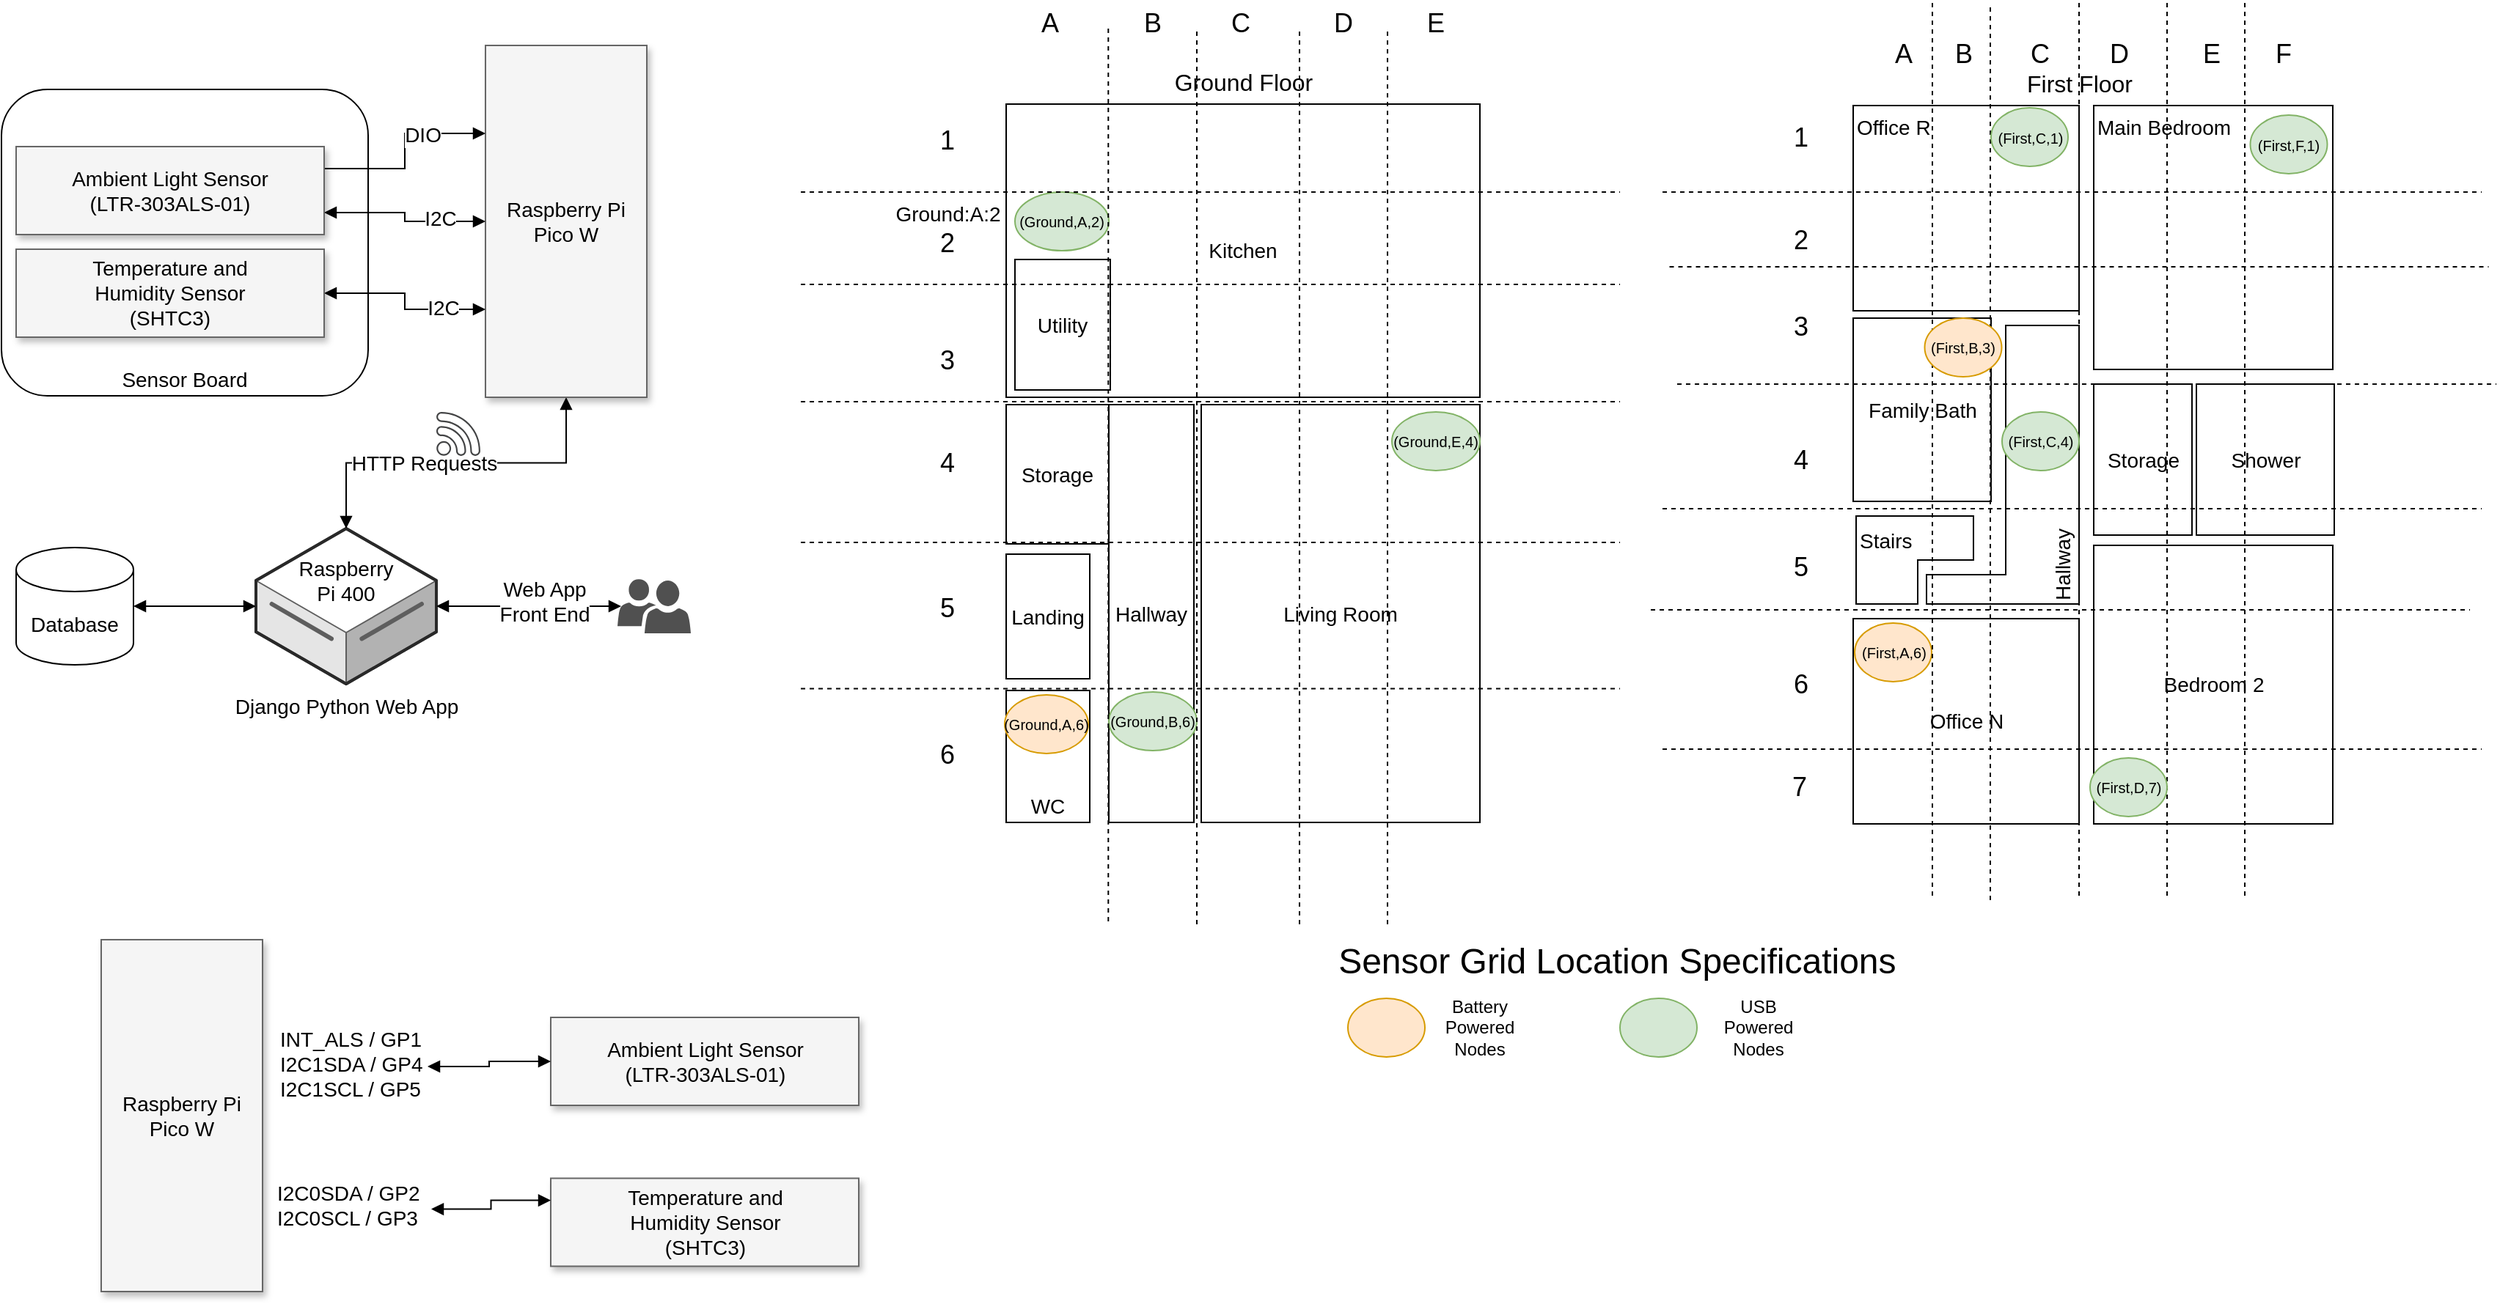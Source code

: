 <mxfile version="20.7.4" type="device"><diagram name="Page-1" id="90a13364-a465-7bf4-72fc-28e22215d7a0"><mxGraphModel dx="2070" dy="1463" grid="1" gridSize="10" guides="1" tooltips="1" connect="1" arrows="1" fold="1" page="1" pageScale="1.5" pageWidth="1169" pageHeight="826" background="none" math="0" shadow="0"><root><mxCell id="0" style=";html=1;"/><mxCell id="1" style=";html=1;" parent="0"/><mxCell id="-YaCeOwvXOxlflOr9bSU-9" value="" style="group" parent="1" vertex="1" connectable="0"><mxGeometry x="42" y="70" width="470" height="435.5" as="geometry"/></mxCell><mxCell id="EJfZzceFalXDPsrweBsW-24" value="&lt;span style=&quot;&quot;&gt;Django Python Web App&lt;/span&gt;" style="verticalLabelPosition=bottom;html=1;verticalAlign=top;strokeWidth=1;align=center;outlineConnect=0;dashed=0;outlineConnect=0;shape=mxgraph.aws3d.dataServer;strokeColor=#5E5E5E;aspect=fixed;fontSize=14;fillColor=none;" parent="-YaCeOwvXOxlflOr9bSU-9" vertex="1"><mxGeometry x="173.5" y="329.5" width="123" height="106" as="geometry"/></mxCell><mxCell id="EJfZzceFalXDPsrweBsW-10" value="Sensor Board" style="rounded=1;whiteSpace=wrap;html=1;fillColor=none;verticalAlign=bottom;fontSize=14;" parent="-YaCeOwvXOxlflOr9bSU-9" vertex="1"><mxGeometry y="30" width="250" height="209" as="geometry"/></mxCell><mxCell id="EJfZzceFalXDPsrweBsW-29" style="edgeStyle=orthogonalEdgeStyle;rounded=0;orthogonalLoop=1;jettySize=auto;html=1;exitX=0.5;exitY=1;exitDx=0;exitDy=0;strokeColor=default;fontSize=14;startArrow=block;startFill=1;endArrow=block;endFill=1;" parent="-YaCeOwvXOxlflOr9bSU-9" source="3a17f1ce550125da-2" target="EJfZzceFalXDPsrweBsW-24" edge="1"><mxGeometry relative="1" as="geometry"/></mxCell><mxCell id="EJfZzceFalXDPsrweBsW-39" value="HTTP Requests" style="edgeLabel;html=1;align=center;verticalAlign=middle;resizable=0;points=[];fontSize=14;" parent="EJfZzceFalXDPsrweBsW-29" vertex="1" connectable="0"><mxGeometry x="0.188" relative="1" as="geometry"><mxPoint as="offset"/></mxGeometry></mxCell><mxCell id="3a17f1ce550125da-2" value="Raspberry Pi&lt;br&gt;Pico W" style="whiteSpace=wrap;html=1;shadow=1;fontSize=14;fillColor=#f5f5f5;strokeColor=#666666;" parent="-YaCeOwvXOxlflOr9bSU-9" vertex="1"><mxGeometry x="330" width="110" height="240" as="geometry"/></mxCell><mxCell id="EJfZzceFalXDPsrweBsW-4" style="edgeStyle=orthogonalEdgeStyle;rounded=0;orthogonalLoop=1;jettySize=auto;html=1;exitX=1;exitY=0.75;exitDx=0;exitDy=0;entryX=0;entryY=0.5;entryDx=0;entryDy=0;strokeColor=default;startArrow=block;startFill=1;endArrow=block;endFill=1;" parent="-YaCeOwvXOxlflOr9bSU-9" source="3a17f1ce550125da-4" target="3a17f1ce550125da-2" edge="1"><mxGeometry relative="1" as="geometry"/></mxCell><mxCell id="EJfZzceFalXDPsrweBsW-36" value="I2C&lt;br&gt;" style="edgeLabel;html=1;align=center;verticalAlign=middle;resizable=0;points=[];fontSize=14;" parent="EJfZzceFalXDPsrweBsW-4" vertex="1" connectable="0"><mxGeometry x="0.457" y="2" relative="1" as="geometry"><mxPoint as="offset"/></mxGeometry></mxCell><mxCell id="EJfZzceFalXDPsrweBsW-28" style="edgeStyle=orthogonalEdgeStyle;rounded=0;orthogonalLoop=1;jettySize=auto;html=1;exitX=1;exitY=0.25;exitDx=0;exitDy=0;entryX=0;entryY=0.25;entryDx=0;entryDy=0;strokeColor=default;fontSize=14;startArrow=none;startFill=0;endArrow=block;endFill=1;" parent="-YaCeOwvXOxlflOr9bSU-9" source="3a17f1ce550125da-4" target="3a17f1ce550125da-2" edge="1"><mxGeometry relative="1" as="geometry"/></mxCell><mxCell id="EJfZzceFalXDPsrweBsW-38" value="DIO" style="edgeLabel;html=1;align=center;verticalAlign=middle;resizable=0;points=[];fontSize=14;" parent="EJfZzceFalXDPsrweBsW-28" vertex="1" connectable="0"><mxGeometry x="0.336" relative="1" as="geometry"><mxPoint x="1" y="1" as="offset"/></mxGeometry></mxCell><mxCell id="3a17f1ce550125da-4" value="Ambient Light Sensor&lt;br&gt;(LTR-303ALS-01)" style="whiteSpace=wrap;html=1;shadow=1;fontSize=14;fillColor=#f5f5f5;strokeColor=#666666;" parent="-YaCeOwvXOxlflOr9bSU-9" vertex="1"><mxGeometry x="10" y="69" width="210" height="60" as="geometry"/></mxCell><mxCell id="EJfZzceFalXDPsrweBsW-5" style="edgeStyle=orthogonalEdgeStyle;rounded=0;orthogonalLoop=1;jettySize=auto;html=1;exitX=1;exitY=0.5;exitDx=0;exitDy=0;strokeColor=default;startArrow=block;startFill=1;endArrow=block;endFill=1;entryX=0;entryY=0.75;entryDx=0;entryDy=0;" parent="-YaCeOwvXOxlflOr9bSU-9" source="3a17f1ce550125da-5" target="3a17f1ce550125da-2" edge="1"><mxGeometry relative="1" as="geometry"/></mxCell><mxCell id="EJfZzceFalXDPsrweBsW-37" value="I2C" style="edgeLabel;html=1;align=center;verticalAlign=middle;resizable=0;points=[];fontSize=14;" parent="EJfZzceFalXDPsrweBsW-5" vertex="1" connectable="0"><mxGeometry x="0.512" y="2" relative="1" as="geometry"><mxPoint y="1" as="offset"/></mxGeometry></mxCell><mxCell id="3a17f1ce550125da-5" value="Temperature and&lt;br style=&quot;font-size: 14px;&quot;&gt;Humidity Sensor &lt;br&gt;(SHTC3)" style="whiteSpace=wrap;html=1;shadow=1;fontSize=14;fillColor=#f5f5f5;strokeColor=#666666;" parent="-YaCeOwvXOxlflOr9bSU-9" vertex="1"><mxGeometry x="10" y="139" width="210" height="60" as="geometry"/></mxCell><mxCell id="EJfZzceFalXDPsrweBsW-25" style="edgeStyle=orthogonalEdgeStyle;rounded=0;orthogonalLoop=1;jettySize=auto;html=1;exitX=1;exitY=0.5;exitDx=0;exitDy=0;exitPerimeter=0;strokeColor=default;fontSize=14;startArrow=block;startFill=1;endArrow=block;endFill=1;" parent="-YaCeOwvXOxlflOr9bSU-9" source="EJfZzceFalXDPsrweBsW-18" target="EJfZzceFalXDPsrweBsW-24" edge="1"><mxGeometry relative="1" as="geometry"/></mxCell><mxCell id="EJfZzceFalXDPsrweBsW-18" value="Database" style="shape=cylinder3;whiteSpace=wrap;html=1;boundedLbl=1;backgroundOutline=1;size=15;fontSize=14;fillColor=none;" parent="-YaCeOwvXOxlflOr9bSU-9" vertex="1"><mxGeometry x="10" y="342.5" width="80" height="80" as="geometry"/></mxCell><mxCell id="EJfZzceFalXDPsrweBsW-30" value="" style="sketch=0;pointerEvents=1;shadow=0;dashed=0;html=1;strokeColor=none;fillColor=#434445;aspect=fixed;labelPosition=center;verticalLabelPosition=bottom;verticalAlign=top;align=center;outlineConnect=0;shape=mxgraph.vvd.wi_fi;fontSize=14;" parent="-YaCeOwvXOxlflOr9bSU-9" vertex="1"><mxGeometry x="296.5" y="250" width="30" height="30" as="geometry"/></mxCell><mxCell id="EJfZzceFalXDPsrweBsW-31" value="Raspberry Pi 400" style="text;html=1;strokeColor=none;fillColor=none;align=center;verticalAlign=middle;whiteSpace=wrap;rounded=0;fontSize=14;" parent="-YaCeOwvXOxlflOr9bSU-9" vertex="1"><mxGeometry x="205" y="350" width="60" height="30" as="geometry"/></mxCell><mxCell id="EJfZzceFalXDPsrweBsW-33" style="edgeStyle=orthogonalEdgeStyle;rounded=0;orthogonalLoop=1;jettySize=auto;html=1;exitX=0.05;exitY=0.5;exitDx=0;exitDy=0;exitPerimeter=0;strokeColor=default;fontSize=14;startArrow=block;startFill=1;endArrow=block;endFill=1;" parent="-YaCeOwvXOxlflOr9bSU-9" source="EJfZzceFalXDPsrweBsW-32" target="EJfZzceFalXDPsrweBsW-24" edge="1"><mxGeometry relative="1" as="geometry"/></mxCell><mxCell id="EJfZzceFalXDPsrweBsW-35" value="Web App&lt;br&gt;Front End" style="edgeLabel;html=1;align=center;verticalAlign=middle;resizable=0;points=[];fontSize=14;" parent="EJfZzceFalXDPsrweBsW-33" vertex="1" connectable="0"><mxGeometry x="-0.159" y="-4" relative="1" as="geometry"><mxPoint as="offset"/></mxGeometry></mxCell><mxCell id="EJfZzceFalXDPsrweBsW-32" value="" style="sketch=0;pointerEvents=1;shadow=0;dashed=0;html=1;strokeColor=none;labelPosition=center;verticalLabelPosition=bottom;verticalAlign=top;align=center;fillColor=#505050;shape=mxgraph.mscae.intune.user_group;fontSize=14;" parent="-YaCeOwvXOxlflOr9bSU-9" vertex="1"><mxGeometry x="420" y="364" width="50" height="37" as="geometry"/></mxCell><mxCell id="-YaCeOwvXOxlflOr9bSU-10" value="" style="group" parent="1" vertex="1" connectable="0"><mxGeometry x="110" y="680" width="516.5" height="240" as="geometry"/></mxCell><mxCell id="-YaCeOwvXOxlflOr9bSU-1" value="I2C0SDA / GP2&lt;br&gt;I2C0SCL / GP3" style="text;whiteSpace=wrap;html=1;fontSize=14;fontColor=none;" parent="-YaCeOwvXOxlflOr9bSU-10" vertex="1"><mxGeometry x="117.5" y="157.5" width="107.5" height="52.5" as="geometry"/></mxCell><mxCell id="-YaCeOwvXOxlflOr9bSU-2" value="INT_ALS / GP1&lt;br&gt;I2C1SDA / GP4&lt;br&gt;I2C1SCL / GP5" style="text;whiteSpace=wrap;html=1;fontSize=14;fontColor=none;" parent="-YaCeOwvXOxlflOr9bSU-10" vertex="1"><mxGeometry x="120" y="53" width="102.5" height="67" as="geometry"/></mxCell><mxCell id="-YaCeOwvXOxlflOr9bSU-3" value="Ambient Light Sensor&lt;br&gt;(LTR-303ALS-01)" style="whiteSpace=wrap;html=1;shadow=1;fontSize=14;fillColor=#f5f5f5;strokeColor=#666666;" parent="-YaCeOwvXOxlflOr9bSU-10" vertex="1"><mxGeometry x="306.5" y="53" width="210" height="60" as="geometry"/></mxCell><mxCell id="-YaCeOwvXOxlflOr9bSU-7" style="edgeStyle=orthogonalEdgeStyle;rounded=0;orthogonalLoop=1;jettySize=auto;html=1;exitX=1;exitY=0.5;exitDx=0;exitDy=0;strokeColor=default;fontSize=14;fontColor=none;startArrow=block;startFill=1;endArrow=block;endFill=1;" parent="-YaCeOwvXOxlflOr9bSU-10" source="-YaCeOwvXOxlflOr9bSU-2" target="-YaCeOwvXOxlflOr9bSU-3" edge="1"><mxGeometry relative="1" as="geometry"/></mxCell><mxCell id="-YaCeOwvXOxlflOr9bSU-4" value="Temperature and&lt;br style=&quot;font-size: 14px;&quot;&gt;Humidity Sensor &lt;br&gt;(SHTC3)" style="whiteSpace=wrap;html=1;shadow=1;fontSize=14;fillColor=#f5f5f5;strokeColor=#666666;" parent="-YaCeOwvXOxlflOr9bSU-10" vertex="1"><mxGeometry x="306.5" y="162.75" width="210" height="60" as="geometry"/></mxCell><mxCell id="-YaCeOwvXOxlflOr9bSU-8" style="edgeStyle=orthogonalEdgeStyle;rounded=0;orthogonalLoop=1;jettySize=auto;html=1;exitX=1;exitY=0.5;exitDx=0;exitDy=0;entryX=0;entryY=0.25;entryDx=0;entryDy=0;strokeColor=default;fontSize=14;fontColor=none;startArrow=block;startFill=1;endArrow=block;endFill=1;" parent="-YaCeOwvXOxlflOr9bSU-10" source="-YaCeOwvXOxlflOr9bSU-1" target="-YaCeOwvXOxlflOr9bSU-4" edge="1"><mxGeometry relative="1" as="geometry"/></mxCell><mxCell id="-YaCeOwvXOxlflOr9bSU-5" value="Raspberry Pi&lt;br&gt;Pico W" style="whiteSpace=wrap;html=1;shadow=1;fontSize=14;fillColor=#f5f5f5;strokeColor=#666666;" parent="-YaCeOwvXOxlflOr9bSU-10" vertex="1"><mxGeometry width="110" height="240" as="geometry"/></mxCell><mxCell id="46IJdVnZ4aWzfEg2UkAG-14" value="" style="group" vertex="1" connectable="0" parent="1"><mxGeometry x="587" y="40" width="1156" height="720" as="geometry"/></mxCell><mxCell id="-YaCeOwvXOxlflOr9bSU-15" value="Sensor Grid Location Specifications&amp;nbsp;" style="text;html=1;strokeColor=none;fillColor=none;align=center;verticalAlign=middle;whiteSpace=wrap;rounded=0;labelBackgroundColor=none;labelBorderColor=none;fontSize=24;fontColor=none;" parent="46IJdVnZ4aWzfEg2UkAG-14" vertex="1"><mxGeometry x="290" y="640" width="540" height="30" as="geometry"/></mxCell><mxCell id="46IJdVnZ4aWzfEg2UkAG-3" value="" style="group" vertex="1" connectable="0" parent="46IJdVnZ4aWzfEg2UkAG-14"><mxGeometry width="558.5" height="629.5" as="geometry"/></mxCell><mxCell id="EJfZzceFalXDPsrweBsW-68" value="" style="group" parent="46IJdVnZ4aWzfEg2UkAG-3" vertex="1" connectable="0"><mxGeometry x="140" y="40" width="323" height="520" as="geometry"/></mxCell><mxCell id="EJfZzceFalXDPsrweBsW-41" value="Kitchen" style="rounded=0;whiteSpace=wrap;html=1;fontSize=14;fillColor=none;" parent="EJfZzceFalXDPsrweBsW-68" vertex="1"><mxGeometry y="30" width="323" height="200" as="geometry"/></mxCell><mxCell id="EJfZzceFalXDPsrweBsW-43" value="Living Room" style="rounded=0;whiteSpace=wrap;html=1;fontSize=14;fillColor=none;" parent="EJfZzceFalXDPsrweBsW-68" vertex="1"><mxGeometry x="133" y="235" width="190" height="285" as="geometry"/></mxCell><mxCell id="EJfZzceFalXDPsrweBsW-44" value="Hallway" style="rounded=0;whiteSpace=wrap;html=1;fontSize=14;fillColor=none;" parent="EJfZzceFalXDPsrweBsW-68" vertex="1"><mxGeometry x="70" y="235" width="58" height="285" as="geometry"/></mxCell><mxCell id="EJfZzceFalXDPsrweBsW-45" value="Storage" style="rounded=0;whiteSpace=wrap;html=1;fontSize=14;fillColor=none;" parent="EJfZzceFalXDPsrweBsW-68" vertex="1"><mxGeometry y="235" width="70" height="95" as="geometry"/></mxCell><mxCell id="EJfZzceFalXDPsrweBsW-46" value="WC" style="rounded=0;whiteSpace=wrap;html=1;fontSize=14;fillColor=none;verticalAlign=bottom;" parent="EJfZzceFalXDPsrweBsW-68" vertex="1"><mxGeometry y="430" width="57" height="90" as="geometry"/></mxCell><mxCell id="EJfZzceFalXDPsrweBsW-47" value="Landing" style="rounded=0;whiteSpace=wrap;html=1;fontSize=14;fillColor=none;" parent="EJfZzceFalXDPsrweBsW-68" vertex="1"><mxGeometry y="337" width="57" height="85" as="geometry"/></mxCell><mxCell id="EJfZzceFalXDPsrweBsW-48" value="Utility" style="rounded=0;whiteSpace=wrap;html=1;fontSize=14;fillColor=none;" parent="EJfZzceFalXDPsrweBsW-68" vertex="1"><mxGeometry x="6" y="136" width="65" height="89" as="geometry"/></mxCell><mxCell id="EJfZzceFalXDPsrweBsW-56" value="&lt;font style=&quot;font-size: 16px;&quot;&gt;Ground Floor&lt;/font&gt;" style="text;html=1;strokeColor=none;fillColor=none;align=center;verticalAlign=middle;whiteSpace=wrap;rounded=0;fontSize=14;" parent="EJfZzceFalXDPsrweBsW-68" vertex="1"><mxGeometry x="101.5" width="120" height="30" as="geometry"/></mxCell><mxCell id="EJfZzceFalXDPsrweBsW-70" value="(Ground,A,2)" style="ellipse;whiteSpace=wrap;html=1;fontSize=10;fillColor=#d5e8d4;strokeColor=#82b366;" parent="EJfZzceFalXDPsrweBsW-68" vertex="1"><mxGeometry x="6" y="90" width="64" height="40" as="geometry"/></mxCell><mxCell id="EJfZzceFalXDPsrweBsW-81" value="(Ground,A,6)" style="ellipse;whiteSpace=wrap;html=1;fontSize=10;fillColor=#ffe6cc;strokeColor=#d79b00;" parent="EJfZzceFalXDPsrweBsW-68" vertex="1"><mxGeometry x="-1" y="433" width="57" height="40" as="geometry"/></mxCell><mxCell id="EJfZzceFalXDPsrweBsW-83" value="(Ground,B,6)" style="ellipse;whiteSpace=wrap;html=1;fontSize=10;fillColor=#d5e8d4;strokeColor=#82b366;" parent="EJfZzceFalXDPsrweBsW-68" vertex="1"><mxGeometry x="70" y="431" width="60" height="40" as="geometry"/></mxCell><mxCell id="46IJdVnZ4aWzfEg2UkAG-2" value="(Ground,E,4)" style="ellipse;whiteSpace=wrap;html=1;fontSize=10;fillColor=#d5e8d4;strokeColor=#82b366;" vertex="1" parent="EJfZzceFalXDPsrweBsW-68"><mxGeometry x="263" y="240" width="60" height="40" as="geometry"/></mxCell><mxCell id="EJfZzceFalXDPsrweBsW-89" value="" style="endArrow=none;dashed=1;html=1;rounded=0;strokeColor=default;fontSize=10;fontColor=none;" parent="46IJdVnZ4aWzfEg2UkAG-3" edge="1"><mxGeometry width="50" height="50" relative="1" as="geometry"><mxPoint y="193" as="sourcePoint"/><mxPoint x="558.5" y="193" as="targetPoint"/></mxGeometry></mxCell><mxCell id="EJfZzceFalXDPsrweBsW-90" value="" style="endArrow=none;dashed=1;html=1;rounded=0;strokeColor=default;fontSize=10;fontColor=none;" parent="46IJdVnZ4aWzfEg2UkAG-3" edge="1"><mxGeometry width="50" height="50" relative="1" as="geometry"><mxPoint y="272.95" as="sourcePoint"/><mxPoint x="558.5" y="272.95" as="targetPoint"/></mxGeometry></mxCell><mxCell id="EJfZzceFalXDPsrweBsW-91" value="" style="endArrow=none;dashed=1;html=1;rounded=0;strokeColor=default;fontSize=10;fontColor=none;" parent="46IJdVnZ4aWzfEg2UkAG-3" edge="1"><mxGeometry width="50" height="50" relative="1" as="geometry"><mxPoint y="369" as="sourcePoint"/><mxPoint x="558.5" y="369" as="targetPoint"/></mxGeometry></mxCell><mxCell id="EJfZzceFalXDPsrweBsW-92" value="" style="endArrow=none;dashed=1;html=1;rounded=0;strokeColor=default;fontSize=10;fontColor=none;" parent="46IJdVnZ4aWzfEg2UkAG-3" edge="1"><mxGeometry width="50" height="50" relative="1" as="geometry"><mxPoint y="468.74" as="sourcePoint"/><mxPoint x="558.5" y="468.74" as="targetPoint"/></mxGeometry></mxCell><mxCell id="EJfZzceFalXDPsrweBsW-97" value="" style="endArrow=none;dashed=1;html=1;rounded=0;strokeColor=default;fontSize=10;fontColor=none;" parent="46IJdVnZ4aWzfEg2UkAG-3" edge="1"><mxGeometry width="50" height="50" relative="1" as="geometry"><mxPoint x="270" y="629.5" as="sourcePoint"/><mxPoint x="270" y="19.5" as="targetPoint"/></mxGeometry></mxCell><mxCell id="EJfZzceFalXDPsrweBsW-98" value="" style="endArrow=none;dashed=1;html=1;rounded=0;strokeColor=default;fontSize=10;fontColor=none;" parent="46IJdVnZ4aWzfEg2UkAG-3" edge="1"><mxGeometry width="50" height="50" relative="1" as="geometry"><mxPoint x="340" y="629.5" as="sourcePoint"/><mxPoint x="340" y="19.5" as="targetPoint"/></mxGeometry></mxCell><mxCell id="EJfZzceFalXDPsrweBsW-99" value="" style="endArrow=none;dashed=1;html=1;rounded=0;strokeColor=default;fontSize=10;fontColor=none;" parent="46IJdVnZ4aWzfEg2UkAG-3" edge="1"><mxGeometry width="50" height="50" relative="1" as="geometry"><mxPoint x="400" y="629.5" as="sourcePoint"/><mxPoint x="400" y="19.5" as="targetPoint"/></mxGeometry></mxCell><mxCell id="EJfZzceFalXDPsrweBsW-88" value="" style="endArrow=none;dashed=1;html=1;rounded=0;strokeColor=default;fontSize=10;fontColor=none;" parent="46IJdVnZ4aWzfEg2UkAG-3" edge="1"><mxGeometry width="50" height="50" relative="1" as="geometry"><mxPoint y="130" as="sourcePoint"/><mxPoint x="558.5" y="130" as="targetPoint"/></mxGeometry></mxCell><mxCell id="EJfZzceFalXDPsrweBsW-96" value="" style="endArrow=none;dashed=1;html=1;rounded=0;strokeColor=default;fontSize=10;fontColor=none;" parent="46IJdVnZ4aWzfEg2UkAG-3" edge="1"><mxGeometry width="50" height="50" relative="1" as="geometry"><mxPoint x="209.65" y="627.5" as="sourcePoint"/><mxPoint x="209.65" y="17.5" as="targetPoint"/></mxGeometry></mxCell><mxCell id="EJfZzceFalXDPsrweBsW-100" value="A" style="text;html=1;strokeColor=none;fillColor=none;align=center;verticalAlign=middle;whiteSpace=wrap;rounded=0;labelBackgroundColor=none;labelBorderColor=none;fontSize=18;fontColor=none;" parent="46IJdVnZ4aWzfEg2UkAG-3" vertex="1"><mxGeometry x="140" width="60" height="30" as="geometry"/></mxCell><mxCell id="EJfZzceFalXDPsrweBsW-101" value="B" style="text;html=1;strokeColor=none;fillColor=none;align=center;verticalAlign=middle;whiteSpace=wrap;rounded=0;labelBackgroundColor=none;labelBorderColor=none;fontSize=18;fontColor=none;" parent="46IJdVnZ4aWzfEg2UkAG-3" vertex="1"><mxGeometry x="210" width="60" height="30" as="geometry"/></mxCell><mxCell id="EJfZzceFalXDPsrweBsW-102" value="C" style="text;html=1;strokeColor=none;fillColor=none;align=center;verticalAlign=middle;whiteSpace=wrap;rounded=0;labelBackgroundColor=none;labelBorderColor=none;fontSize=18;fontColor=none;" parent="46IJdVnZ4aWzfEg2UkAG-3" vertex="1"><mxGeometry x="270" width="60" height="30" as="geometry"/></mxCell><mxCell id="EJfZzceFalXDPsrweBsW-103" value="D" style="text;html=1;strokeColor=none;fillColor=none;align=center;verticalAlign=middle;whiteSpace=wrap;rounded=0;labelBackgroundColor=none;labelBorderColor=none;fontSize=18;fontColor=none;" parent="46IJdVnZ4aWzfEg2UkAG-3" vertex="1"><mxGeometry x="340" width="60" height="30" as="geometry"/></mxCell><mxCell id="EJfZzceFalXDPsrweBsW-104" value="E" style="text;html=1;strokeColor=none;fillColor=none;align=center;verticalAlign=middle;whiteSpace=wrap;rounded=0;labelBackgroundColor=none;labelBorderColor=none;fontSize=18;fontColor=none;" parent="46IJdVnZ4aWzfEg2UkAG-3" vertex="1"><mxGeometry x="403" width="60" height="30" as="geometry"/></mxCell><mxCell id="EJfZzceFalXDPsrweBsW-105" value="1" style="text;html=1;strokeColor=none;fillColor=none;align=center;verticalAlign=middle;whiteSpace=wrap;rounded=0;labelBackgroundColor=none;labelBorderColor=none;fontSize=18;fontColor=none;" parent="46IJdVnZ4aWzfEg2UkAG-3" vertex="1"><mxGeometry x="70" y="80" width="60" height="30" as="geometry"/></mxCell><mxCell id="EJfZzceFalXDPsrweBsW-106" value="2" style="text;html=1;strokeColor=none;fillColor=none;align=center;verticalAlign=middle;whiteSpace=wrap;rounded=0;labelBackgroundColor=none;labelBorderColor=none;fontSize=18;fontColor=none;" parent="46IJdVnZ4aWzfEg2UkAG-3" vertex="1"><mxGeometry x="70" y="150" width="60" height="30" as="geometry"/></mxCell><mxCell id="EJfZzceFalXDPsrweBsW-107" value="3" style="text;html=1;strokeColor=none;fillColor=none;align=center;verticalAlign=middle;whiteSpace=wrap;rounded=0;labelBackgroundColor=none;labelBorderColor=none;fontSize=18;fontColor=none;" parent="46IJdVnZ4aWzfEg2UkAG-3" vertex="1"><mxGeometry x="70" y="230" width="60" height="30" as="geometry"/></mxCell><mxCell id="EJfZzceFalXDPsrweBsW-108" value="4" style="text;html=1;strokeColor=none;fillColor=none;align=center;verticalAlign=middle;whiteSpace=wrap;rounded=0;labelBackgroundColor=none;labelBorderColor=none;fontSize=18;fontColor=none;" parent="46IJdVnZ4aWzfEg2UkAG-3" vertex="1"><mxGeometry x="70" y="300" width="60" height="30" as="geometry"/></mxCell><mxCell id="EJfZzceFalXDPsrweBsW-109" value="5" style="text;html=1;strokeColor=none;fillColor=none;align=center;verticalAlign=middle;whiteSpace=wrap;rounded=0;labelBackgroundColor=none;labelBorderColor=none;fontSize=18;fontColor=none;" parent="46IJdVnZ4aWzfEg2UkAG-3" vertex="1"><mxGeometry x="70" y="399" width="60" height="30" as="geometry"/></mxCell><mxCell id="EJfZzceFalXDPsrweBsW-110" value="6" style="text;html=1;strokeColor=none;fillColor=none;align=center;verticalAlign=middle;whiteSpace=wrap;rounded=0;labelBackgroundColor=none;labelBorderColor=none;fontSize=18;fontColor=none;" parent="46IJdVnZ4aWzfEg2UkAG-3" vertex="1"><mxGeometry x="70" y="499" width="60" height="30" as="geometry"/></mxCell><mxCell id="EJfZzceFalXDPsrweBsW-136" value="Ground:A:2" style="text;html=1;strokeColor=none;fillColor=none;align=center;verticalAlign=middle;whiteSpace=wrap;rounded=0;labelBackgroundColor=none;labelBorderColor=none;fontSize=14;fontColor=none;" parent="46IJdVnZ4aWzfEg2UkAG-3" vertex="1"><mxGeometry x="51.63" y="130" width="96.75" height="30" as="geometry"/></mxCell><mxCell id="EJfZzceFalXDPsrweBsW-49" value="Main Bedroom" style="rounded=0;whiteSpace=wrap;html=1;fontSize=14;fillColor=none;container=0;verticalAlign=top;align=left;" parent="46IJdVnZ4aWzfEg2UkAG-14" vertex="1"><mxGeometry x="881.5" y="71" width="163" height="180" as="geometry"/></mxCell><mxCell id="EJfZzceFalXDPsrweBsW-50" value="Bedroom 2" style="rounded=0;whiteSpace=wrap;html=1;fontSize=14;fillColor=none;container=0;" parent="46IJdVnZ4aWzfEg2UkAG-14" vertex="1"><mxGeometry x="881.5" y="371" width="163" height="190" as="geometry"/></mxCell><mxCell id="EJfZzceFalXDPsrweBsW-53" value="Family Bath" style="rounded=0;whiteSpace=wrap;html=1;fontSize=14;fillColor=none;container=0;" parent="46IJdVnZ4aWzfEg2UkAG-14" vertex="1"><mxGeometry x="717.5" y="216" width="94" height="125" as="geometry"/></mxCell><mxCell id="EJfZzceFalXDPsrweBsW-55" value="Office R" style="rounded=0;whiteSpace=wrap;html=1;fontSize=14;fillColor=none;container=0;verticalAlign=top;align=left;" parent="46IJdVnZ4aWzfEg2UkAG-14" vertex="1"><mxGeometry x="717.5" y="71" width="154" height="140" as="geometry"/></mxCell><mxCell id="EJfZzceFalXDPsrweBsW-62" value="Office N" style="rounded=0;whiteSpace=wrap;html=1;fontSize=14;fillColor=none;container=0;" parent="46IJdVnZ4aWzfEg2UkAG-14" vertex="1"><mxGeometry x="717.5" y="421" width="154" height="140" as="geometry"/></mxCell><mxCell id="EJfZzceFalXDPsrweBsW-63" value="&lt;font style=&quot;font-size: 14px;&quot;&gt;Stairs&lt;/font&gt;" style="shape=corner;whiteSpace=wrap;html=1;fontSize=16;fillColor=none;dx=42;dy=30;verticalAlign=top;align=left;container=0;" parent="46IJdVnZ4aWzfEg2UkAG-14" vertex="1"><mxGeometry x="719.5" y="351" width="80" height="60" as="geometry"/></mxCell><mxCell id="EJfZzceFalXDPsrweBsW-64" value="Hallway" style="shape=corner;whiteSpace=wrap;html=1;fontSize=14;fillColor=none;direction=west;dx=50;dy=20;horizontal=0;align=left;verticalAlign=bottom;container=0;" parent="46IJdVnZ4aWzfEg2UkAG-14" vertex="1"><mxGeometry x="767.5" y="221" width="104" height="190" as="geometry"/></mxCell><mxCell id="EJfZzceFalXDPsrweBsW-65" value="Shower" style="rounded=0;whiteSpace=wrap;html=1;fontSize=14;fillColor=none;container=0;" parent="46IJdVnZ4aWzfEg2UkAG-14" vertex="1"><mxGeometry x="951.5" y="261" width="94" height="103" as="geometry"/></mxCell><mxCell id="EJfZzceFalXDPsrweBsW-66" value="Storage" style="rounded=0;whiteSpace=wrap;html=1;fontSize=14;fillColor=none;container=0;" parent="46IJdVnZ4aWzfEg2UkAG-14" vertex="1"><mxGeometry x="881.5" y="261" width="67" height="103" as="geometry"/></mxCell><mxCell id="EJfZzceFalXDPsrweBsW-67" value="&lt;font style=&quot;font-size: 16px;&quot;&gt;First Floor&lt;/font&gt;" style="text;html=1;strokeColor=none;fillColor=none;align=center;verticalAlign=middle;whiteSpace=wrap;rounded=0;fontSize=14;container=0;" parent="46IJdVnZ4aWzfEg2UkAG-14" vertex="1"><mxGeometry x="811.5" y="41" width="120" height="30" as="geometry"/></mxCell><mxCell id="EJfZzceFalXDPsrweBsW-80" value="(First,A,6)" style="ellipse;whiteSpace=wrap;html=1;fontSize=10;fillColor=#ffe6cc;strokeColor=#d79b00;" parent="46IJdVnZ4aWzfEg2UkAG-14" vertex="1"><mxGeometry x="718.5" y="424" width="52.5" height="40" as="geometry"/></mxCell><mxCell id="EJfZzceFalXDPsrweBsW-111" value="" style="endArrow=none;dashed=1;html=1;rounded=0;strokeColor=default;fontSize=10;fontColor=none;" parent="46IJdVnZ4aWzfEg2UkAG-14" edge="1"><mxGeometry width="50" height="50" relative="1" as="geometry"><mxPoint x="587.5" y="130" as="sourcePoint"/><mxPoint x="1146" y="130" as="targetPoint"/></mxGeometry></mxCell><mxCell id="EJfZzceFalXDPsrweBsW-112" value="" style="endArrow=none;dashed=1;html=1;rounded=0;strokeColor=default;fontSize=10;fontColor=none;" parent="46IJdVnZ4aWzfEg2UkAG-14" edge="1"><mxGeometry width="50" height="50" relative="1" as="geometry"><mxPoint x="597.5" y="261" as="sourcePoint"/><mxPoint x="1156" y="261" as="targetPoint"/></mxGeometry></mxCell><mxCell id="EJfZzceFalXDPsrweBsW-113" value="" style="endArrow=none;dashed=1;html=1;rounded=0;strokeColor=default;fontSize=10;fontColor=none;" parent="46IJdVnZ4aWzfEg2UkAG-14" edge="1"><mxGeometry width="50" height="50" relative="1" as="geometry"><mxPoint x="587.5" y="346" as="sourcePoint"/><mxPoint x="1146" y="346" as="targetPoint"/></mxGeometry></mxCell><mxCell id="EJfZzceFalXDPsrweBsW-114" value="" style="endArrow=none;dashed=1;html=1;rounded=0;strokeColor=default;fontSize=10;fontColor=none;" parent="46IJdVnZ4aWzfEg2UkAG-14" edge="1"><mxGeometry width="50" height="50" relative="1" as="geometry"><mxPoint x="579.5" y="415" as="sourcePoint"/><mxPoint x="1138" y="415" as="targetPoint"/></mxGeometry></mxCell><mxCell id="EJfZzceFalXDPsrweBsW-115" value="" style="endArrow=none;dashed=1;html=1;rounded=0;strokeColor=default;fontSize=10;fontColor=none;" parent="46IJdVnZ4aWzfEg2UkAG-14" edge="1"><mxGeometry width="50" height="50" relative="1" as="geometry"><mxPoint x="592.25" y="181" as="sourcePoint"/><mxPoint x="1150.75" y="181" as="targetPoint"/></mxGeometry></mxCell><mxCell id="EJfZzceFalXDPsrweBsW-116" value="" style="endArrow=none;dashed=1;html=1;rounded=0;strokeColor=default;fontSize=10;fontColor=none;" parent="46IJdVnZ4aWzfEg2UkAG-14" edge="1"><mxGeometry width="50" height="50" relative="1" as="geometry"><mxPoint x="587.5" y="510.05" as="sourcePoint"/><mxPoint x="1146" y="510.05" as="targetPoint"/></mxGeometry></mxCell><mxCell id="EJfZzceFalXDPsrweBsW-117" value="1" style="text;html=1;strokeColor=none;fillColor=none;align=center;verticalAlign=middle;whiteSpace=wrap;rounded=0;labelBackgroundColor=none;labelBorderColor=none;fontSize=18;fontColor=none;" parent="46IJdVnZ4aWzfEg2UkAG-14" vertex="1"><mxGeometry x="651.5" y="77.5" width="60" height="30" as="geometry"/></mxCell><mxCell id="EJfZzceFalXDPsrweBsW-118" value="2" style="text;html=1;strokeColor=none;fillColor=none;align=center;verticalAlign=middle;whiteSpace=wrap;rounded=0;labelBackgroundColor=none;labelBorderColor=none;fontSize=18;fontColor=none;" parent="46IJdVnZ4aWzfEg2UkAG-14" vertex="1"><mxGeometry x="651.5" y="147.5" width="60" height="30" as="geometry"/></mxCell><mxCell id="EJfZzceFalXDPsrweBsW-119" value="3" style="text;html=1;strokeColor=none;fillColor=none;align=center;verticalAlign=middle;whiteSpace=wrap;rounded=0;labelBackgroundColor=none;labelBorderColor=none;fontSize=18;fontColor=none;" parent="46IJdVnZ4aWzfEg2UkAG-14" vertex="1"><mxGeometry x="651.5" y="206.5" width="60" height="30" as="geometry"/></mxCell><mxCell id="EJfZzceFalXDPsrweBsW-120" value="4" style="text;html=1;strokeColor=none;fillColor=none;align=center;verticalAlign=middle;whiteSpace=wrap;rounded=0;labelBackgroundColor=none;labelBorderColor=none;fontSize=18;fontColor=none;" parent="46IJdVnZ4aWzfEg2UkAG-14" vertex="1"><mxGeometry x="651.5" y="297.5" width="60" height="30" as="geometry"/></mxCell><mxCell id="EJfZzceFalXDPsrweBsW-121" value="5" style="text;html=1;strokeColor=none;fillColor=none;align=center;verticalAlign=middle;whiteSpace=wrap;rounded=0;labelBackgroundColor=none;labelBorderColor=none;fontSize=18;fontColor=none;" parent="46IJdVnZ4aWzfEg2UkAG-14" vertex="1"><mxGeometry x="651.5" y="371" width="60" height="30" as="geometry"/></mxCell><mxCell id="EJfZzceFalXDPsrweBsW-122" value="6" style="text;html=1;strokeColor=none;fillColor=none;align=center;verticalAlign=middle;whiteSpace=wrap;rounded=0;labelBackgroundColor=none;labelBorderColor=none;fontSize=18;fontColor=none;" parent="46IJdVnZ4aWzfEg2UkAG-14" vertex="1"><mxGeometry x="651.5" y="451" width="60" height="30" as="geometry"/></mxCell><mxCell id="EJfZzceFalXDPsrweBsW-123" value="A" style="text;html=1;strokeColor=none;fillColor=none;align=center;verticalAlign=middle;whiteSpace=wrap;rounded=0;labelBackgroundColor=none;labelBorderColor=none;fontSize=18;fontColor=none;" parent="46IJdVnZ4aWzfEg2UkAG-14" vertex="1"><mxGeometry x="721.5" y="21" width="60" height="30" as="geometry"/></mxCell><mxCell id="EJfZzceFalXDPsrweBsW-124" value="B" style="text;html=1;strokeColor=none;fillColor=none;align=center;verticalAlign=middle;whiteSpace=wrap;rounded=0;labelBackgroundColor=none;labelBorderColor=none;fontSize=18;fontColor=none;" parent="46IJdVnZ4aWzfEg2UkAG-14" vertex="1"><mxGeometry x="762.5" y="21" width="60" height="30" as="geometry"/></mxCell><mxCell id="EJfZzceFalXDPsrweBsW-125" value="C" style="text;html=1;strokeColor=none;fillColor=none;align=center;verticalAlign=middle;whiteSpace=wrap;rounded=0;labelBackgroundColor=none;labelBorderColor=none;fontSize=18;fontColor=none;" parent="46IJdVnZ4aWzfEg2UkAG-14" vertex="1"><mxGeometry x="814.5" y="21" width="60" height="30" as="geometry"/></mxCell><mxCell id="EJfZzceFalXDPsrweBsW-126" value="D" style="text;html=1;strokeColor=none;fillColor=none;align=center;verticalAlign=middle;whiteSpace=wrap;rounded=0;labelBackgroundColor=none;labelBorderColor=none;fontSize=18;fontColor=none;" parent="46IJdVnZ4aWzfEg2UkAG-14" vertex="1"><mxGeometry x="868.5" y="21" width="60" height="30" as="geometry"/></mxCell><mxCell id="EJfZzceFalXDPsrweBsW-127" value="E" style="text;html=1;strokeColor=none;fillColor=none;align=center;verticalAlign=middle;whiteSpace=wrap;rounded=0;labelBackgroundColor=none;labelBorderColor=none;fontSize=18;fontColor=none;" parent="46IJdVnZ4aWzfEg2UkAG-14" vertex="1"><mxGeometry x="931.5" y="21" width="60" height="30" as="geometry"/></mxCell><mxCell id="EJfZzceFalXDPsrweBsW-128" value="" style="endArrow=none;dashed=1;html=1;rounded=0;strokeColor=default;fontSize=10;fontColor=none;" parent="46IJdVnZ4aWzfEg2UkAG-14" edge="1"><mxGeometry width="50" height="50" relative="1" as="geometry"><mxPoint x="984.5" y="610" as="sourcePoint"/><mxPoint x="984.5" as="targetPoint"/></mxGeometry></mxCell><mxCell id="EJfZzceFalXDPsrweBsW-129" value="" style="endArrow=none;dashed=1;html=1;rounded=0;strokeColor=default;fontSize=10;fontColor=none;" parent="46IJdVnZ4aWzfEg2UkAG-14" edge="1"><mxGeometry width="50" height="50" relative="1" as="geometry"><mxPoint x="931.5" y="610" as="sourcePoint"/><mxPoint x="931.5" as="targetPoint"/></mxGeometry></mxCell><mxCell id="EJfZzceFalXDPsrweBsW-130" value="" style="endArrow=none;dashed=1;html=1;rounded=0;strokeColor=default;fontSize=10;fontColor=none;" parent="46IJdVnZ4aWzfEg2UkAG-14" edge="1"><mxGeometry width="50" height="50" relative="1" as="geometry"><mxPoint x="871.5" y="610" as="sourcePoint"/><mxPoint x="871.5" as="targetPoint"/></mxGeometry></mxCell><mxCell id="EJfZzceFalXDPsrweBsW-131" value="" style="endArrow=none;dashed=1;html=1;rounded=0;strokeColor=default;fontSize=10;fontColor=none;" parent="46IJdVnZ4aWzfEg2UkAG-14" edge="1"><mxGeometry width="50" height="50" relative="1" as="geometry"><mxPoint x="811" y="613" as="sourcePoint"/><mxPoint x="811" y="3" as="targetPoint"/></mxGeometry></mxCell><mxCell id="EJfZzceFalXDPsrweBsW-132" value="" style="endArrow=none;dashed=1;html=1;rounded=0;strokeColor=default;fontSize=10;fontColor=none;" parent="46IJdVnZ4aWzfEg2UkAG-14" edge="1"><mxGeometry width="50" height="50" relative="1" as="geometry"><mxPoint x="771.5" y="610" as="sourcePoint"/><mxPoint x="771.5" as="targetPoint"/></mxGeometry></mxCell><mxCell id="EJfZzceFalXDPsrweBsW-133" value="F" style="text;html=1;strokeColor=none;fillColor=none;align=center;verticalAlign=middle;whiteSpace=wrap;rounded=0;labelBackgroundColor=none;labelBorderColor=none;fontSize=18;fontColor=none;" parent="46IJdVnZ4aWzfEg2UkAG-14" vertex="1"><mxGeometry x="980.75" y="21" width="60" height="30" as="geometry"/></mxCell><mxCell id="EJfZzceFalXDPsrweBsW-134" value="7" style="text;html=1;strokeColor=none;fillColor=none;align=center;verticalAlign=middle;whiteSpace=wrap;rounded=0;labelBackgroundColor=none;labelBorderColor=none;fontSize=18;fontColor=none;" parent="46IJdVnZ4aWzfEg2UkAG-14" vertex="1"><mxGeometry x="650.5" y="521" width="60" height="30" as="geometry"/></mxCell><mxCell id="46IJdVnZ4aWzfEg2UkAG-4" value="(First,D,7)" style="ellipse;whiteSpace=wrap;html=1;fontSize=10;fillColor=#d5e8d4;strokeColor=#82b366;" vertex="1" parent="46IJdVnZ4aWzfEg2UkAG-14"><mxGeometry x="879" y="516" width="52.5" height="40" as="geometry"/></mxCell><mxCell id="46IJdVnZ4aWzfEg2UkAG-5" value="(First,C,4)" style="ellipse;whiteSpace=wrap;html=1;fontSize=10;fillColor=#d5e8d4;strokeColor=#82b366;" vertex="1" parent="46IJdVnZ4aWzfEg2UkAG-14"><mxGeometry x="819" y="280" width="52.5" height="40" as="geometry"/></mxCell><mxCell id="46IJdVnZ4aWzfEg2UkAG-6" value="(First,B,3)" style="ellipse;whiteSpace=wrap;html=1;fontSize=10;fillColor=#ffe6cc;strokeColor=#d79b00;" vertex="1" parent="46IJdVnZ4aWzfEg2UkAG-14"><mxGeometry x="766.25" y="216" width="52.5" height="40" as="geometry"/></mxCell><mxCell id="46IJdVnZ4aWzfEg2UkAG-7" value="(First,F,1)" style="ellipse;whiteSpace=wrap;html=1;fontSize=10;fillColor=#d5e8d4;strokeColor=#82b366;" vertex="1" parent="46IJdVnZ4aWzfEg2UkAG-14"><mxGeometry x="988.25" y="77.5" width="52.5" height="40" as="geometry"/></mxCell><mxCell id="46IJdVnZ4aWzfEg2UkAG-9" value="(First,C,1)" style="ellipse;whiteSpace=wrap;html=1;fontSize=10;fillColor=#d5e8d4;strokeColor=#82b366;" vertex="1" parent="46IJdVnZ4aWzfEg2UkAG-14"><mxGeometry x="811.5" y="72.5" width="52.5" height="40" as="geometry"/></mxCell><mxCell id="46IJdVnZ4aWzfEg2UkAG-10" value="" style="ellipse;whiteSpace=wrap;html=1;fontSize=10;fillColor=#ffe6cc;strokeColor=#d79b00;" vertex="1" parent="46IJdVnZ4aWzfEg2UkAG-14"><mxGeometry x="373" y="680" width="52.5" height="40" as="geometry"/></mxCell><mxCell id="46IJdVnZ4aWzfEg2UkAG-11" value="" style="ellipse;whiteSpace=wrap;html=1;fontSize=10;fillColor=#d5e8d4;strokeColor=#82b366;" vertex="1" parent="46IJdVnZ4aWzfEg2UkAG-14"><mxGeometry x="558.5" y="680" width="52.5" height="40" as="geometry"/></mxCell><mxCell id="46IJdVnZ4aWzfEg2UkAG-12" value="Battery Powered Nodes" style="text;html=1;strokeColor=none;fillColor=none;align=center;verticalAlign=middle;whiteSpace=wrap;rounded=0;" vertex="1" parent="46IJdVnZ4aWzfEg2UkAG-14"><mxGeometry x="433" y="685" width="60" height="30" as="geometry"/></mxCell><mxCell id="46IJdVnZ4aWzfEg2UkAG-13" value="USB Powered Nodes" style="text;html=1;strokeColor=none;fillColor=none;align=center;verticalAlign=middle;whiteSpace=wrap;rounded=0;" vertex="1" parent="46IJdVnZ4aWzfEg2UkAG-14"><mxGeometry x="623" y="685" width="60" height="30" as="geometry"/></mxCell></root></mxGraphModel></diagram></mxfile>